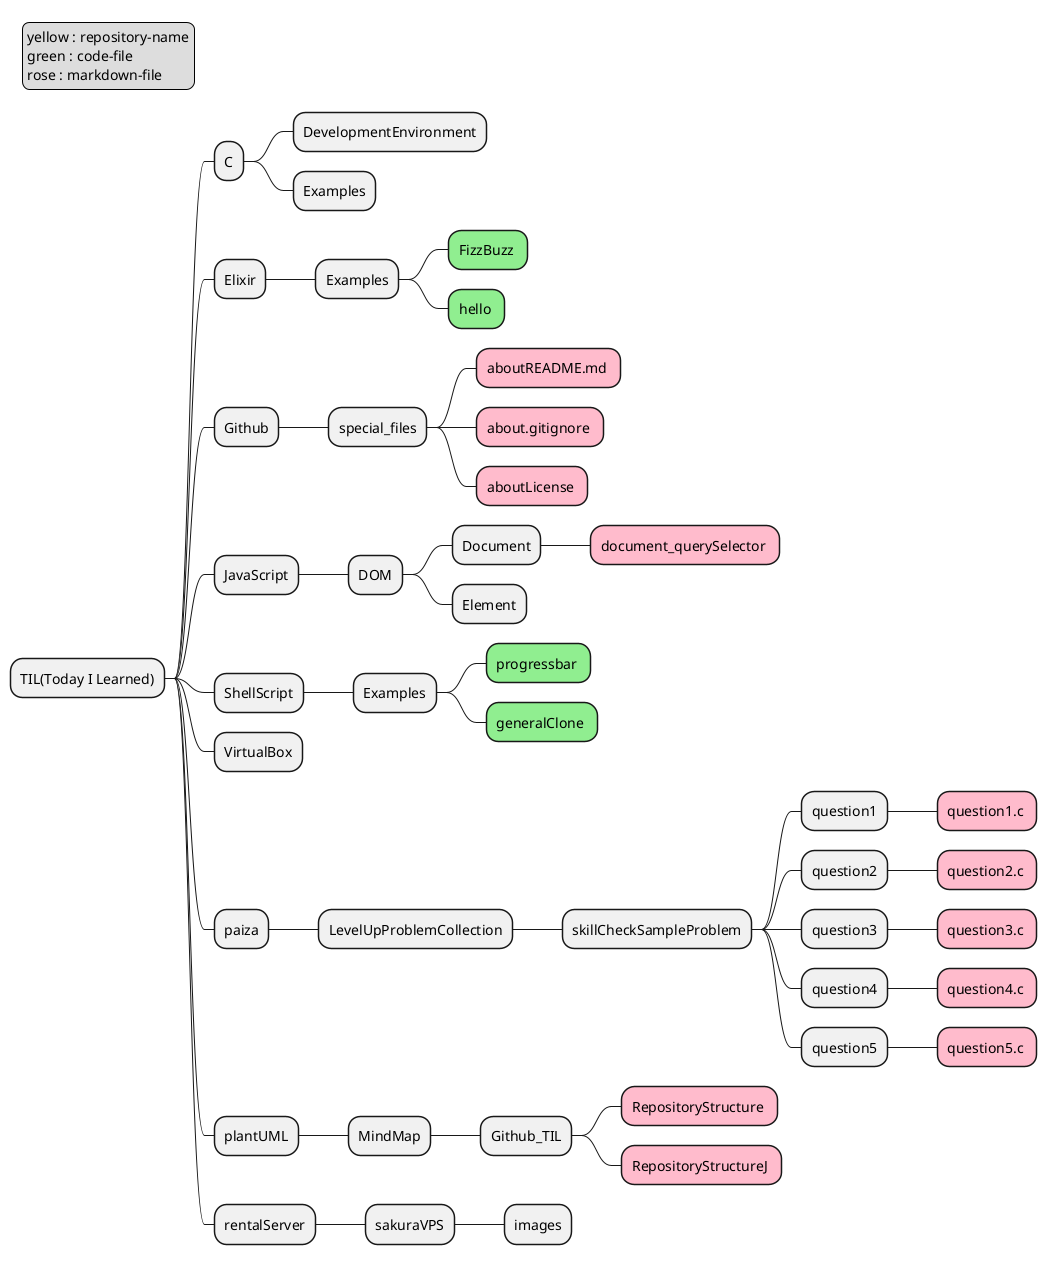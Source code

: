 @startmindmap RepositoryStructure
<style>
mindmapDiagram {
  .green {
    BackgroundColor #90ee90
  }
  .rose {
    BackgroundColor #FFBBCC
  }
}
</style>

* TIL(Today I Learned)

** C
*** DevelopmentEnvironment
*** Examples

** Elixir
*** Examples
**** FizzBuzz <<green>>
**** hello <<green>>

** Github
*** special_files
**** aboutREADME.md <<rose>>
**** about.gitignore <<rose>>
**** aboutLicense <<rose>>

** JavaScript
*** DOM
**** Document
***** document_querySelector <<rose>>
**** Element

** ShellScript
*** Examples
**** progressbar <<green>>
**** generalClone <<green>>

** VirtualBox

** paiza
*** LevelUpProblemCollection
**** skillCheckSampleProblem
***** question1
****** question1.c <<rose>>
***** question2
****** question2.c <<rose>>
***** question3
****** question3.c <<rose>>
***** question4
****** question4.c <<rose>>
***** question5
****** question5.c <<rose>>

** plantUML
*** MindMap
**** Github_TIL
***** RepositoryStructure <<rose>>
***** RepositoryStructureJ <<rose>>

** rentalServer
*** sakuraVPS
**** images


legend top left
    yellow : repository-name
    green : code-file
    rose : markdown-file
endlegend

@endmindmap
